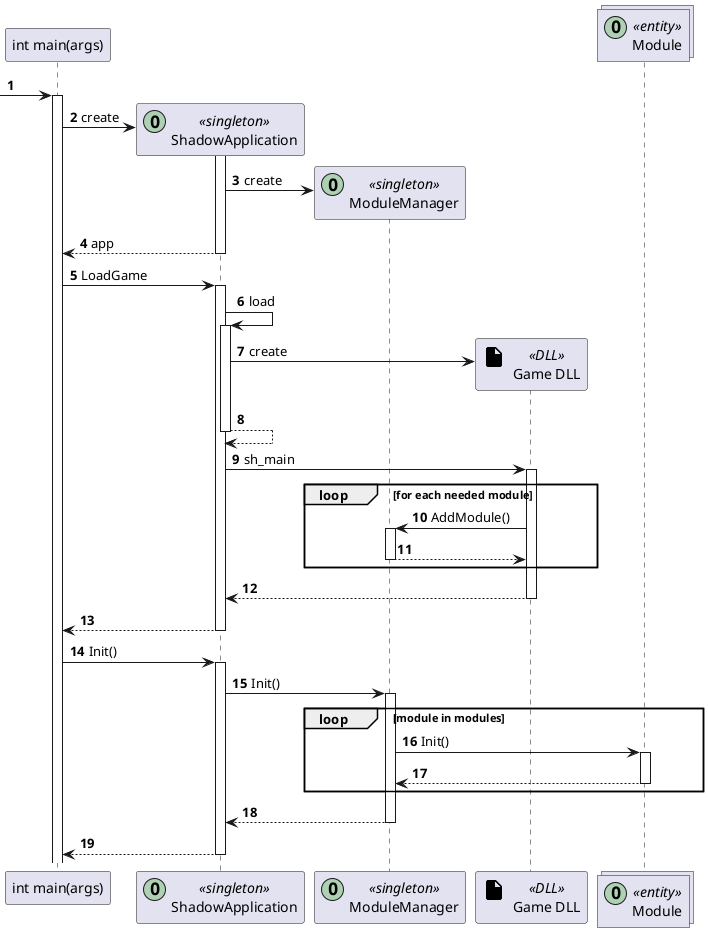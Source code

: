 @startuml
!include <material/file>

autoactivate on
autonumber

participant main as "int main(args)"

participant app as "ShadowApplication" <<(O,#ADD1B2) singleton>>

participant moduleMg as "ModuleManager" <<(O,#ADD1B2) singleton>>


'participant gameDll as "longName" : <$ma_file{scale=0.5}> <<DLL>>

participant "Game DLL" as dll <<$ma_file{scale=0.5}>> #LightGray <<DLL>>

-> main
main -> app ** : create
activate app
app -> moduleMg ** : create
return app

main -> app : LoadGame

app -> app : load
app -> dll ** : create
return

app -> dll : sh_main

loop for each needed module
    dll -> moduleMg : AddModule()
    return
end

return

return

main -> app : Init()
app -> moduleMg : Init()

loop module in modules
    collections module as "Module" <<(O,#ADD1B2)entity>>
    moduleMg -> module : Init()
    return
end
return

return



